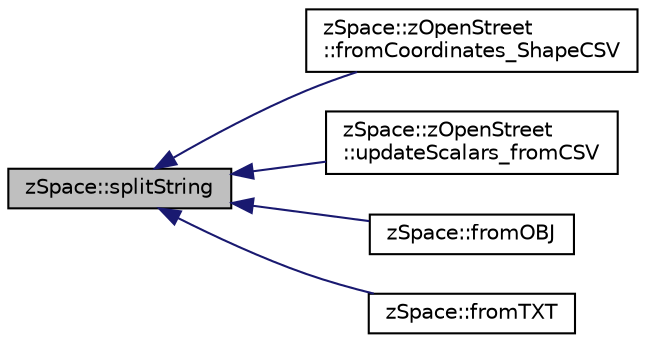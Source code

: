 digraph "zSpace::splitString"
{
  edge [fontname="Helvetica",fontsize="10",labelfontname="Helvetica",labelfontsize="10"];
  node [fontname="Helvetica",fontsize="10",shape=record];
  rankdir="LR";
  Node36 [label="zSpace::splitString",height=0.2,width=0.4,color="black", fillcolor="grey75", style="filled", fontcolor="black"];
  Node36 -> Node37 [dir="back",color="midnightblue",fontsize="10",style="solid",fontname="Helvetica"];
  Node37 [label="zSpace::zOpenStreet\l::fromCoordinates_ShapeCSV",height=0.2,width=0.4,color="black", fillcolor="white", style="filled",URL="$classz_space_1_1z_open_street.html#af93fddbdfc4a6547ddd710a7ec9699af",tooltip="This method gets graph and data attributes from input shape CSV data files. "];
  Node36 -> Node38 [dir="back",color="midnightblue",fontsize="10",style="solid",fontname="Helvetica"];
  Node38 [label="zSpace::zOpenStreet\l::updateScalars_fromCSV",height=0.2,width=0.4,color="black", fillcolor="white", style="filled",URL="$classz_space_1_1z_open_street.html#a29a65dc5d728c2f8411b451ec56ec65f"];
  Node36 -> Node39 [dir="back",color="midnightblue",fontsize="10",style="solid",fontname="Helvetica"];
  Node39 [label="zSpace::fromOBJ",height=0.2,width=0.4,color="black", fillcolor="white", style="filled",URL="$group__z_i_o___mesh.html#gad60778d5e70ebdcc0bd24babf3afa810",tooltip="This method imports zMesh from an OBJ file. "];
  Node36 -> Node40 [dir="back",color="midnightblue",fontsize="10",style="solid",fontname="Helvetica"];
  Node40 [label="zSpace::fromTXT",height=0.2,width=0.4,color="black", fillcolor="white", style="filled",URL="$group__z_i_o___graph.html#ga8a777733141d990b954475902e8a8cdc",tooltip="This method imports zGraph from an TXT file. "];
}
